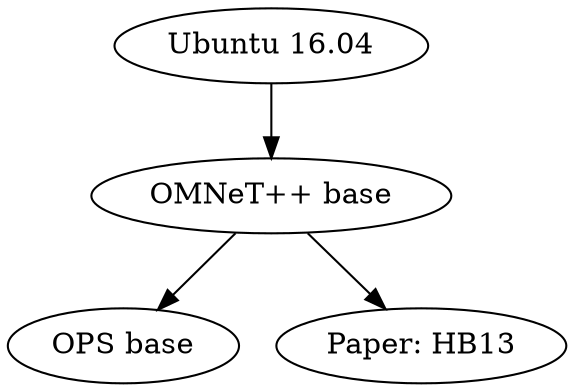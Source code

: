  digraph omnetppbranch {
    ubuntu[label="Ubuntu 16.04"]
    omnetppbase[label="OMNeT++ base"]
    opsbase[label="OPS base"]
    opsHb13[label="Paper: HB13"]

    ubuntu -> omnetppbase -> opsbase
     omnetppbase -> opsHb13
 }
